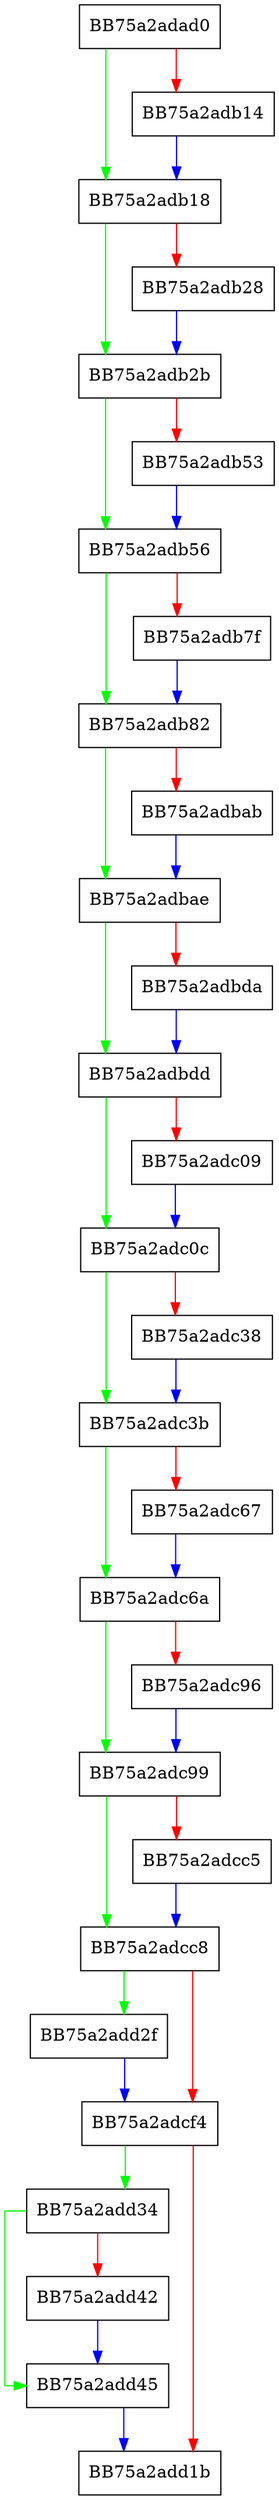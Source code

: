 digraph GetCertInfoXml {
  node [shape="box"];
  graph [splines=ortho];
  BB75a2adad0 -> BB75a2adb18 [color="green"];
  BB75a2adad0 -> BB75a2adb14 [color="red"];
  BB75a2adb14 -> BB75a2adb18 [color="blue"];
  BB75a2adb18 -> BB75a2adb2b [color="green"];
  BB75a2adb18 -> BB75a2adb28 [color="red"];
  BB75a2adb28 -> BB75a2adb2b [color="blue"];
  BB75a2adb2b -> BB75a2adb56 [color="green"];
  BB75a2adb2b -> BB75a2adb53 [color="red"];
  BB75a2adb53 -> BB75a2adb56 [color="blue"];
  BB75a2adb56 -> BB75a2adb82 [color="green"];
  BB75a2adb56 -> BB75a2adb7f [color="red"];
  BB75a2adb7f -> BB75a2adb82 [color="blue"];
  BB75a2adb82 -> BB75a2adbae [color="green"];
  BB75a2adb82 -> BB75a2adbab [color="red"];
  BB75a2adbab -> BB75a2adbae [color="blue"];
  BB75a2adbae -> BB75a2adbdd [color="green"];
  BB75a2adbae -> BB75a2adbda [color="red"];
  BB75a2adbda -> BB75a2adbdd [color="blue"];
  BB75a2adbdd -> BB75a2adc0c [color="green"];
  BB75a2adbdd -> BB75a2adc09 [color="red"];
  BB75a2adc09 -> BB75a2adc0c [color="blue"];
  BB75a2adc0c -> BB75a2adc3b [color="green"];
  BB75a2adc0c -> BB75a2adc38 [color="red"];
  BB75a2adc38 -> BB75a2adc3b [color="blue"];
  BB75a2adc3b -> BB75a2adc6a [color="green"];
  BB75a2adc3b -> BB75a2adc67 [color="red"];
  BB75a2adc67 -> BB75a2adc6a [color="blue"];
  BB75a2adc6a -> BB75a2adc99 [color="green"];
  BB75a2adc6a -> BB75a2adc96 [color="red"];
  BB75a2adc96 -> BB75a2adc99 [color="blue"];
  BB75a2adc99 -> BB75a2adcc8 [color="green"];
  BB75a2adc99 -> BB75a2adcc5 [color="red"];
  BB75a2adcc5 -> BB75a2adcc8 [color="blue"];
  BB75a2adcc8 -> BB75a2add2f [color="green"];
  BB75a2adcc8 -> BB75a2adcf4 [color="red"];
  BB75a2adcf4 -> BB75a2add34 [color="green"];
  BB75a2adcf4 -> BB75a2add1b [color="red"];
  BB75a2add2f -> BB75a2adcf4 [color="blue"];
  BB75a2add34 -> BB75a2add45 [color="green"];
  BB75a2add34 -> BB75a2add42 [color="red"];
  BB75a2add42 -> BB75a2add45 [color="blue"];
  BB75a2add45 -> BB75a2add1b [color="blue"];
}